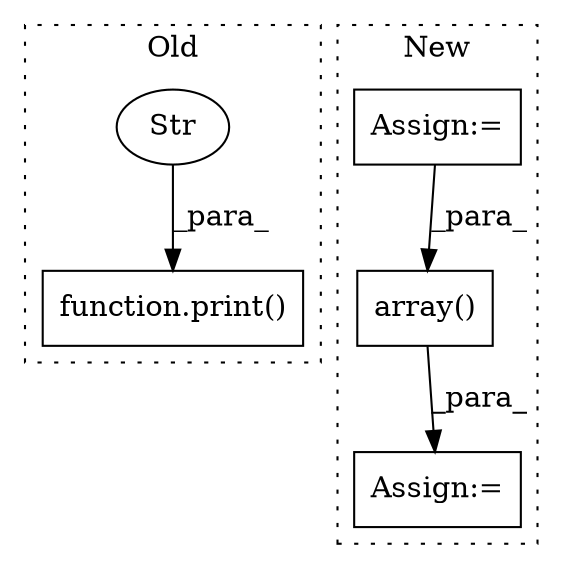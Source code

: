 digraph G {
subgraph cluster0 {
1 [label="function.print()" a="75" s="2677,2706" l="6,1" shape="box"];
3 [label="Str" a="66" s="2683" l="6" shape="ellipse"];
label = "Old";
style="dotted";
}
subgraph cluster1 {
2 [label="array()" a="75" s="3478,3521" l="9,1" shape="box"];
4 [label="Assign:=" a="68" s="3475" l="3" shape="box"];
5 [label="Assign:=" a="68" s="3386" l="3" shape="box"];
label = "New";
style="dotted";
}
2 -> 4 [label="_para_"];
3 -> 1 [label="_para_"];
5 -> 2 [label="_para_"];
}
